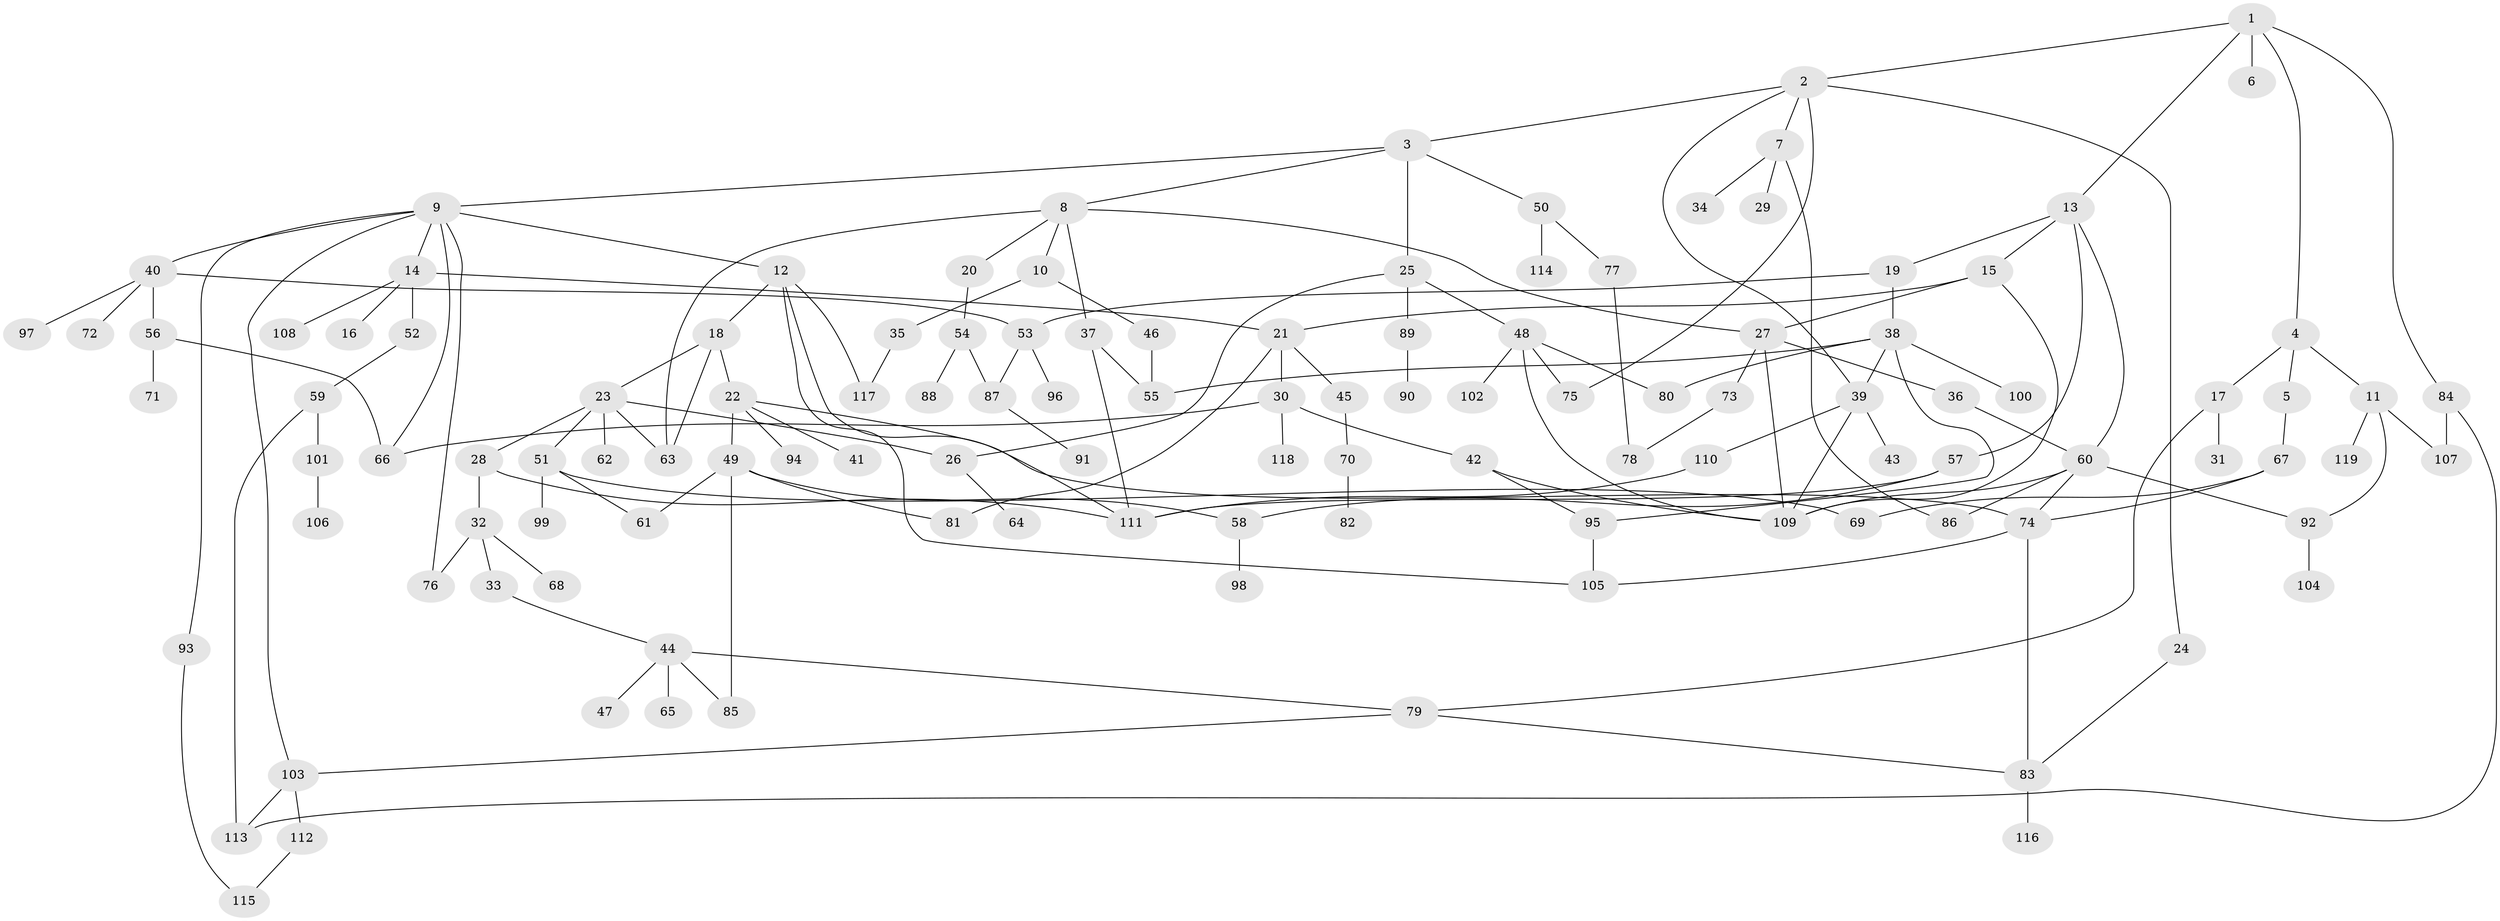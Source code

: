 // Generated by graph-tools (version 1.1) at 2025/00/03/09/25 03:00:59]
// undirected, 119 vertices, 165 edges
graph export_dot {
graph [start="1"]
  node [color=gray90,style=filled];
  1;
  2;
  3;
  4;
  5;
  6;
  7;
  8;
  9;
  10;
  11;
  12;
  13;
  14;
  15;
  16;
  17;
  18;
  19;
  20;
  21;
  22;
  23;
  24;
  25;
  26;
  27;
  28;
  29;
  30;
  31;
  32;
  33;
  34;
  35;
  36;
  37;
  38;
  39;
  40;
  41;
  42;
  43;
  44;
  45;
  46;
  47;
  48;
  49;
  50;
  51;
  52;
  53;
  54;
  55;
  56;
  57;
  58;
  59;
  60;
  61;
  62;
  63;
  64;
  65;
  66;
  67;
  68;
  69;
  70;
  71;
  72;
  73;
  74;
  75;
  76;
  77;
  78;
  79;
  80;
  81;
  82;
  83;
  84;
  85;
  86;
  87;
  88;
  89;
  90;
  91;
  92;
  93;
  94;
  95;
  96;
  97;
  98;
  99;
  100;
  101;
  102;
  103;
  104;
  105;
  106;
  107;
  108;
  109;
  110;
  111;
  112;
  113;
  114;
  115;
  116;
  117;
  118;
  119;
  1 -- 2;
  1 -- 4;
  1 -- 6;
  1 -- 13;
  1 -- 84;
  2 -- 3;
  2 -- 7;
  2 -- 24;
  2 -- 75;
  2 -- 39;
  3 -- 8;
  3 -- 9;
  3 -- 25;
  3 -- 50;
  4 -- 5;
  4 -- 11;
  4 -- 17;
  5 -- 67;
  7 -- 29;
  7 -- 34;
  7 -- 86;
  8 -- 10;
  8 -- 20;
  8 -- 37;
  8 -- 63;
  8 -- 27;
  9 -- 12;
  9 -- 14;
  9 -- 40;
  9 -- 93;
  9 -- 76;
  9 -- 103;
  9 -- 66;
  10 -- 35;
  10 -- 46;
  11 -- 92;
  11 -- 119;
  11 -- 107;
  12 -- 18;
  12 -- 117;
  12 -- 111;
  12 -- 105;
  13 -- 15;
  13 -- 19;
  13 -- 57;
  13 -- 60;
  14 -- 16;
  14 -- 52;
  14 -- 108;
  14 -- 21;
  15 -- 21;
  15 -- 27;
  15 -- 109;
  17 -- 31;
  17 -- 79;
  18 -- 22;
  18 -- 23;
  18 -- 63;
  19 -- 38;
  19 -- 53;
  20 -- 54;
  21 -- 30;
  21 -- 45;
  21 -- 81;
  22 -- 41;
  22 -- 49;
  22 -- 94;
  22 -- 74;
  23 -- 28;
  23 -- 51;
  23 -- 62;
  23 -- 63;
  23 -- 26;
  24 -- 83;
  25 -- 26;
  25 -- 48;
  25 -- 89;
  26 -- 64;
  27 -- 36;
  27 -- 73;
  27 -- 109;
  28 -- 32;
  28 -- 111;
  30 -- 42;
  30 -- 66;
  30 -- 118;
  32 -- 33;
  32 -- 68;
  32 -- 76;
  33 -- 44;
  35 -- 117;
  36 -- 60;
  37 -- 111;
  37 -- 55;
  38 -- 39;
  38 -- 55;
  38 -- 80;
  38 -- 100;
  38 -- 95;
  39 -- 43;
  39 -- 109;
  39 -- 110;
  40 -- 56;
  40 -- 72;
  40 -- 97;
  40 -- 53;
  42 -- 95;
  42 -- 109;
  44 -- 47;
  44 -- 65;
  44 -- 85;
  44 -- 79;
  45 -- 70;
  46 -- 55;
  48 -- 102;
  48 -- 109;
  48 -- 75;
  48 -- 80;
  49 -- 58;
  49 -- 61;
  49 -- 85;
  49 -- 81;
  50 -- 77;
  50 -- 114;
  51 -- 69;
  51 -- 99;
  51 -- 61;
  52 -- 59;
  53 -- 87;
  53 -- 96;
  54 -- 88;
  54 -- 87;
  56 -- 71;
  56 -- 66;
  57 -- 58;
  57 -- 111;
  58 -- 98;
  59 -- 101;
  59 -- 113;
  60 -- 74;
  60 -- 92;
  60 -- 109;
  60 -- 86;
  67 -- 69;
  67 -- 74;
  70 -- 82;
  73 -- 78;
  74 -- 105;
  74 -- 83;
  77 -- 78;
  79 -- 83;
  79 -- 103;
  83 -- 116;
  84 -- 107;
  84 -- 113;
  87 -- 91;
  89 -- 90;
  92 -- 104;
  93 -- 115;
  95 -- 105;
  101 -- 106;
  103 -- 112;
  103 -- 113;
  110 -- 111;
  112 -- 115;
}
